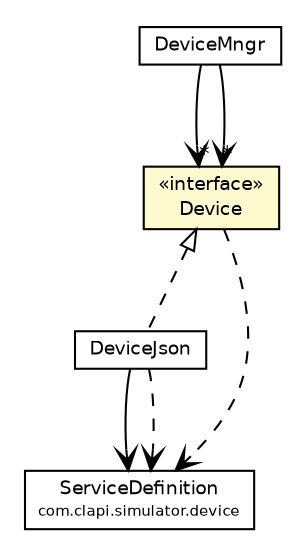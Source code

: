 #!/usr/local/bin/dot
#
# Class diagram 
# Generated by UMLGraph version 5.1 (http://www.umlgraph.org/)
#

digraph G {
	edge [fontname="Helvetica",fontsize=10,labelfontname="Helvetica",labelfontsize=10];
	node [fontname="Helvetica",fontsize=10,shape=plaintext];
	nodesep=0.25;
	ranksep=0.5;
	// com.connectlife.coreserver.environment.device.Device
	c1432 [label=<<table title="com.connectlife.coreserver.environment.device.Device" border="0" cellborder="1" cellspacing="0" cellpadding="2" port="p" bgcolor="lemonChiffon" href="./Device.html">
		<tr><td><table border="0" cellspacing="0" cellpadding="1">
<tr><td align="center" balign="center"> &#171;interface&#187; </td></tr>
<tr><td align="center" balign="center"> Device </td></tr>
		</table></td></tr>
		</table>>, fontname="Helvetica", fontcolor="black", fontsize=9.0];
	// com.connectlife.coreserver.environment.device.DeviceMngr
	c1435 [label=<<table title="com.connectlife.coreserver.environment.device.DeviceMngr" border="0" cellborder="1" cellspacing="0" cellpadding="2" port="p" href="./DeviceMngr.html">
		<tr><td><table border="0" cellspacing="0" cellpadding="1">
<tr><td align="center" balign="center"> DeviceMngr </td></tr>
		</table></td></tr>
		</table>>, fontname="Helvetica", fontcolor="black", fontsize=9.0];
	// com.connectlife.coreserver.environment.device.DeviceJson
	c1436 [label=<<table title="com.connectlife.coreserver.environment.device.DeviceJson" border="0" cellborder="1" cellspacing="0" cellpadding="2" port="p" href="./DeviceJson.html">
		<tr><td><table border="0" cellspacing="0" cellpadding="1">
<tr><td align="center" balign="center"> DeviceJson </td></tr>
		</table></td></tr>
		</table>>, fontname="Helvetica", fontcolor="black", fontsize=9.0];
	//com.connectlife.coreserver.environment.device.DeviceJson implements com.connectlife.coreserver.environment.device.Device
	c1432:p -> c1436:p [dir=back,arrowtail=empty,style=dashed];
	// com.connectlife.coreserver.environment.device.DeviceMngr NAVASSOC com.connectlife.coreserver.environment.device.Device
	c1435:p -> c1432:p [taillabel="", label="", headlabel="*", fontname="Helvetica", fontcolor="black", fontsize=10.0, color="black", arrowhead=open];
	// com.connectlife.coreserver.environment.device.DeviceMngr NAVASSOC com.connectlife.coreserver.environment.device.Device
	c1435:p -> c1432:p [taillabel="", label="", headlabel="*", fontname="Helvetica", fontcolor="black", fontsize=10.0, color="black", arrowhead=open];
	// com.connectlife.coreserver.environment.device.DeviceJson NAVASSOC com.clapi.simulator.device.ServiceDefinition
	c1436:p -> c1454:p [taillabel="", label="", headlabel="", fontname="Helvetica", fontcolor="black", fontsize=10.0, color="black", arrowhead=open];
	// com.connectlife.coreserver.environment.device.Device DEPEND com.clapi.simulator.device.ServiceDefinition
	c1432:p -> c1454:p [taillabel="", label="", headlabel="", fontname="Helvetica", fontcolor="black", fontsize=10.0, color="black", arrowhead=open, style=dashed];
	// com.connectlife.coreserver.environment.device.DeviceJson DEPEND com.clapi.simulator.device.ServiceDefinition
	c1436:p -> c1454:p [taillabel="", label="", headlabel="", fontname="Helvetica", fontcolor="black", fontsize=10.0, color="black", arrowhead=open, style=dashed];
	// com.clapi.simulator.device.ServiceDefinition
	c1454 [label=<<table title="com.clapi.simulator.device.ServiceDefinition" border="0" cellborder="1" cellspacing="0" cellpadding="2" port="p" href="http://java.sun.com/j2se/1.4.2/docs/api/com/clapi/simulator/device/ServiceDefinition.html">
		<tr><td><table border="0" cellspacing="0" cellpadding="1">
<tr><td align="center" balign="center"> ServiceDefinition </td></tr>
<tr><td align="center" balign="center"><font point-size="7.0"> com.clapi.simulator.device </font></td></tr>
		</table></td></tr>
		</table>>, fontname="Helvetica", fontcolor="black", fontsize=9.0];
}

